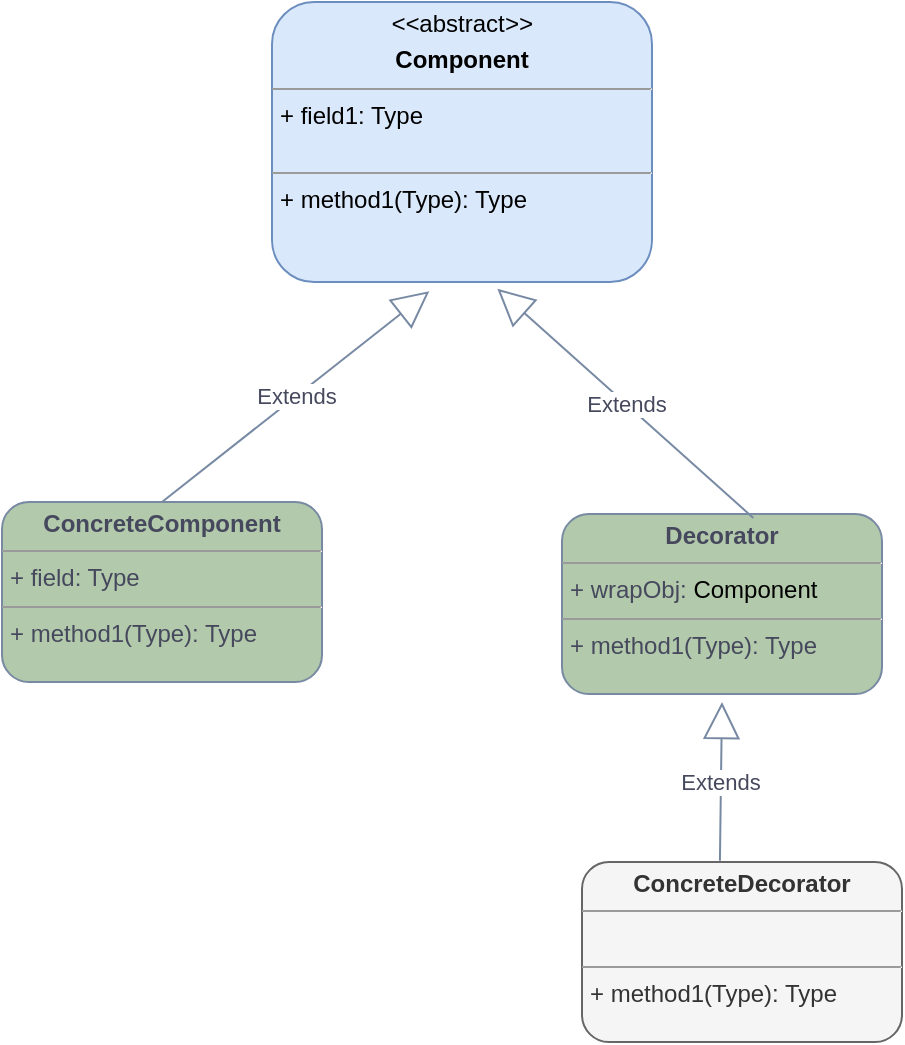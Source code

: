 <mxfile version="22.1.11" type="device">
  <diagram id="C5RBs43oDa-KdzZeNtuy" name="Page-1">
    <mxGraphModel dx="1221" dy="823" grid="1" gridSize="10" guides="1" tooltips="1" connect="1" arrows="1" fold="1" page="1" pageScale="1" pageWidth="1200" pageHeight="1920" math="0" shadow="0">
      <root>
        <mxCell id="WIyWlLk6GJQsqaUBKTNV-0" />
        <mxCell id="WIyWlLk6GJQsqaUBKTNV-1" parent="WIyWlLk6GJQsqaUBKTNV-0" />
        <mxCell id="PUILsB-bi1NIs3XxYkcS-4" value="&lt;p style=&quot;margin:0px;margin-top:4px;text-align:center;&quot;&gt;&lt;i&gt;&amp;lt;&amp;lt;&lt;/i&gt;abstract&lt;i style=&quot;background-color: initial;&quot;&gt;&amp;gt;&amp;gt;&lt;/i&gt;&lt;/p&gt;&lt;p style=&quot;margin:0px;margin-top:4px;text-align:center;&quot;&gt;&lt;b&gt;Component&lt;/b&gt;&lt;/p&gt;&lt;hr size=&quot;1&quot;&gt;&lt;p style=&quot;margin:0px;margin-left:4px;&quot;&gt;+ field1: Type&lt;br&gt;&lt;br&gt;&lt;/p&gt;&lt;hr size=&quot;1&quot;&gt;&lt;p style=&quot;margin:0px;margin-left:4px;&quot;&gt;+ method1(Type): Type&lt;br&gt;&lt;br&gt;&lt;/p&gt;" style="verticalAlign=top;align=left;overflow=fill;fontSize=12;fontFamily=Helvetica;html=1;whiteSpace=wrap;rounded=1;strokeColor=#6c8ebf;fillColor=#dae8fc;fillStyle=auto;" vertex="1" parent="WIyWlLk6GJQsqaUBKTNV-1">
          <mxGeometry x="375" y="170" width="190" height="140" as="geometry" />
        </mxCell>
        <mxCell id="PUILsB-bi1NIs3XxYkcS-5" value="&lt;p style=&quot;margin:0px;margin-top:4px;text-align:center;&quot;&gt;&lt;b&gt;ConcreteComponent&lt;/b&gt;&lt;/p&gt;&lt;hr size=&quot;1&quot;&gt;&lt;p style=&quot;margin:0px;margin-left:4px;&quot;&gt;+ field: Type&lt;/p&gt;&lt;hr size=&quot;1&quot;&gt;&lt;p style=&quot;margin:0px;margin-left:4px;&quot;&gt;+ method1(Type): Type&lt;br&gt;&lt;/p&gt;" style="verticalAlign=top;align=left;overflow=fill;fontSize=12;fontFamily=Helvetica;html=1;whiteSpace=wrap;rounded=1;strokeColor=#788AA3;fontColor=#46495D;fillColor=#B2C9AB;" vertex="1" parent="WIyWlLk6GJQsqaUBKTNV-1">
          <mxGeometry x="240" y="420" width="160" height="90" as="geometry" />
        </mxCell>
        <mxCell id="PUILsB-bi1NIs3XxYkcS-7" value="&lt;p style=&quot;margin:0px;margin-top:4px;text-align:center;&quot;&gt;&lt;b&gt;Decorator&lt;/b&gt;&lt;/p&gt;&lt;hr size=&quot;1&quot;&gt;&lt;p style=&quot;margin:0px;margin-left:4px;&quot;&gt;+ wrapObj:&amp;nbsp;&lt;span style=&quot;background-color: initial; color: rgb(0, 0, 0); border-color: var(--border-color);&quot;&gt;Component&lt;/span&gt;&lt;/p&gt;&lt;hr size=&quot;1&quot;&gt;&lt;p style=&quot;margin:0px;margin-left:4px;&quot;&gt;+ method1(Type): Type&lt;br&gt;&lt;/p&gt;" style="verticalAlign=top;align=left;overflow=fill;fontSize=12;fontFamily=Helvetica;html=1;whiteSpace=wrap;rounded=1;strokeColor=#788AA3;fontColor=#46495D;fillColor=#B2C9AB;" vertex="1" parent="WIyWlLk6GJQsqaUBKTNV-1">
          <mxGeometry x="520" y="426" width="160" height="90" as="geometry" />
        </mxCell>
        <mxCell id="PUILsB-bi1NIs3XxYkcS-9" value="Extends" style="endArrow=block;endSize=16;endFill=0;html=1;rounded=1;strokeColor=#788AA3;fontColor=#46495D;fillColor=#B2C9AB;entryX=0.414;entryY=1.033;entryDx=0;entryDy=0;entryPerimeter=0;exitX=0.5;exitY=0;exitDx=0;exitDy=0;" edge="1" parent="WIyWlLk6GJQsqaUBKTNV-1" source="PUILsB-bi1NIs3XxYkcS-5" target="PUILsB-bi1NIs3XxYkcS-4">
          <mxGeometry width="160" relative="1" as="geometry">
            <mxPoint x="330" y="410" as="sourcePoint" />
            <mxPoint x="460" y="390" as="targetPoint" />
          </mxGeometry>
        </mxCell>
        <mxCell id="PUILsB-bi1NIs3XxYkcS-10" value="Extends" style="endArrow=block;endSize=16;endFill=0;html=1;rounded=1;strokeColor=#788AA3;fontColor=#46495D;fillColor=#B2C9AB;entryX=0.593;entryY=1.024;entryDx=0;entryDy=0;entryPerimeter=0;exitX=0.598;exitY=0.022;exitDx=0;exitDy=0;exitPerimeter=0;" edge="1" parent="WIyWlLk6GJQsqaUBKTNV-1" source="PUILsB-bi1NIs3XxYkcS-7" target="PUILsB-bi1NIs3XxYkcS-4">
          <mxGeometry width="160" relative="1" as="geometry">
            <mxPoint x="330" y="430" as="sourcePoint" />
            <mxPoint x="464" y="325" as="targetPoint" />
          </mxGeometry>
        </mxCell>
        <mxCell id="PUILsB-bi1NIs3XxYkcS-11" value="&lt;p style=&quot;margin:0px;margin-top:4px;text-align:center;&quot;&gt;&lt;b&gt;ConcreteDecorator&lt;/b&gt;&lt;/p&gt;&lt;hr size=&quot;1&quot;&gt;&lt;p style=&quot;margin:0px;margin-left:4px;&quot;&gt;&lt;br&gt;&lt;/p&gt;&lt;hr size=&quot;1&quot;&gt;&lt;p style=&quot;margin:0px;margin-left:4px;&quot;&gt;+ method1(Type): Type&lt;br&gt;&lt;/p&gt;" style="verticalAlign=top;align=left;overflow=fill;fontSize=12;fontFamily=Helvetica;html=1;whiteSpace=wrap;rounded=1;strokeColor=#666666;fillColor=#f5f5f5;fontColor=#333333;" vertex="1" parent="WIyWlLk6GJQsqaUBKTNV-1">
          <mxGeometry x="530" y="600" width="160" height="90" as="geometry" />
        </mxCell>
        <mxCell id="PUILsB-bi1NIs3XxYkcS-12" value="Extends" style="endArrow=block;endSize=16;endFill=0;html=1;rounded=1;strokeColor=#788AA3;fontColor=#46495D;fillColor=#B2C9AB;exitX=0.431;exitY=-0.007;exitDx=0;exitDy=0;exitPerimeter=0;" edge="1" parent="WIyWlLk6GJQsqaUBKTNV-1" source="PUILsB-bi1NIs3XxYkcS-11">
          <mxGeometry width="160" relative="1" as="geometry">
            <mxPoint x="626" y="438" as="sourcePoint" />
            <mxPoint x="600" y="520" as="targetPoint" />
          </mxGeometry>
        </mxCell>
      </root>
    </mxGraphModel>
  </diagram>
</mxfile>

